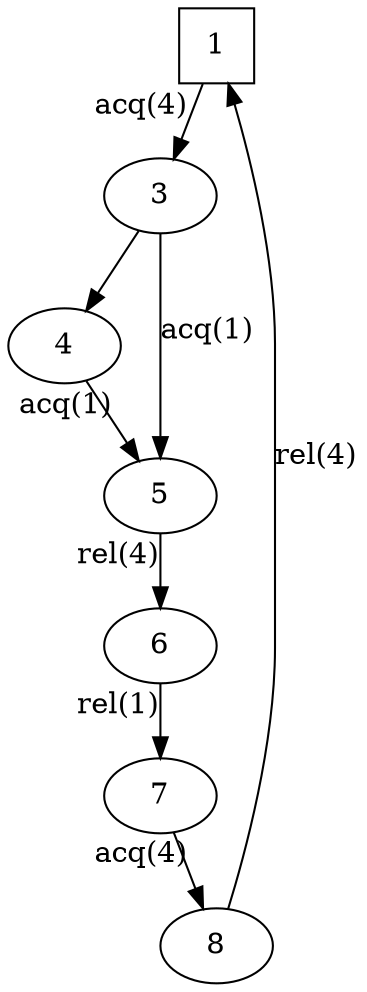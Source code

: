digraph auto_2{
1[shape=square];
3;
4;
5;
6;
7;
8;
5 -> 6[xlabel="rel(4)"];
8 -> 1[xlabel="rel(4)"];
4 -> 5[xlabel="acq(1)"];
6 -> 7[xlabel="rel(1)"];
7 -> 8[xlabel="acq(4)"];
1 -> 3[xlabel="acq(4)"];
3 -> 4;
3 -> 5[xlabel="acq(1)"];
}
